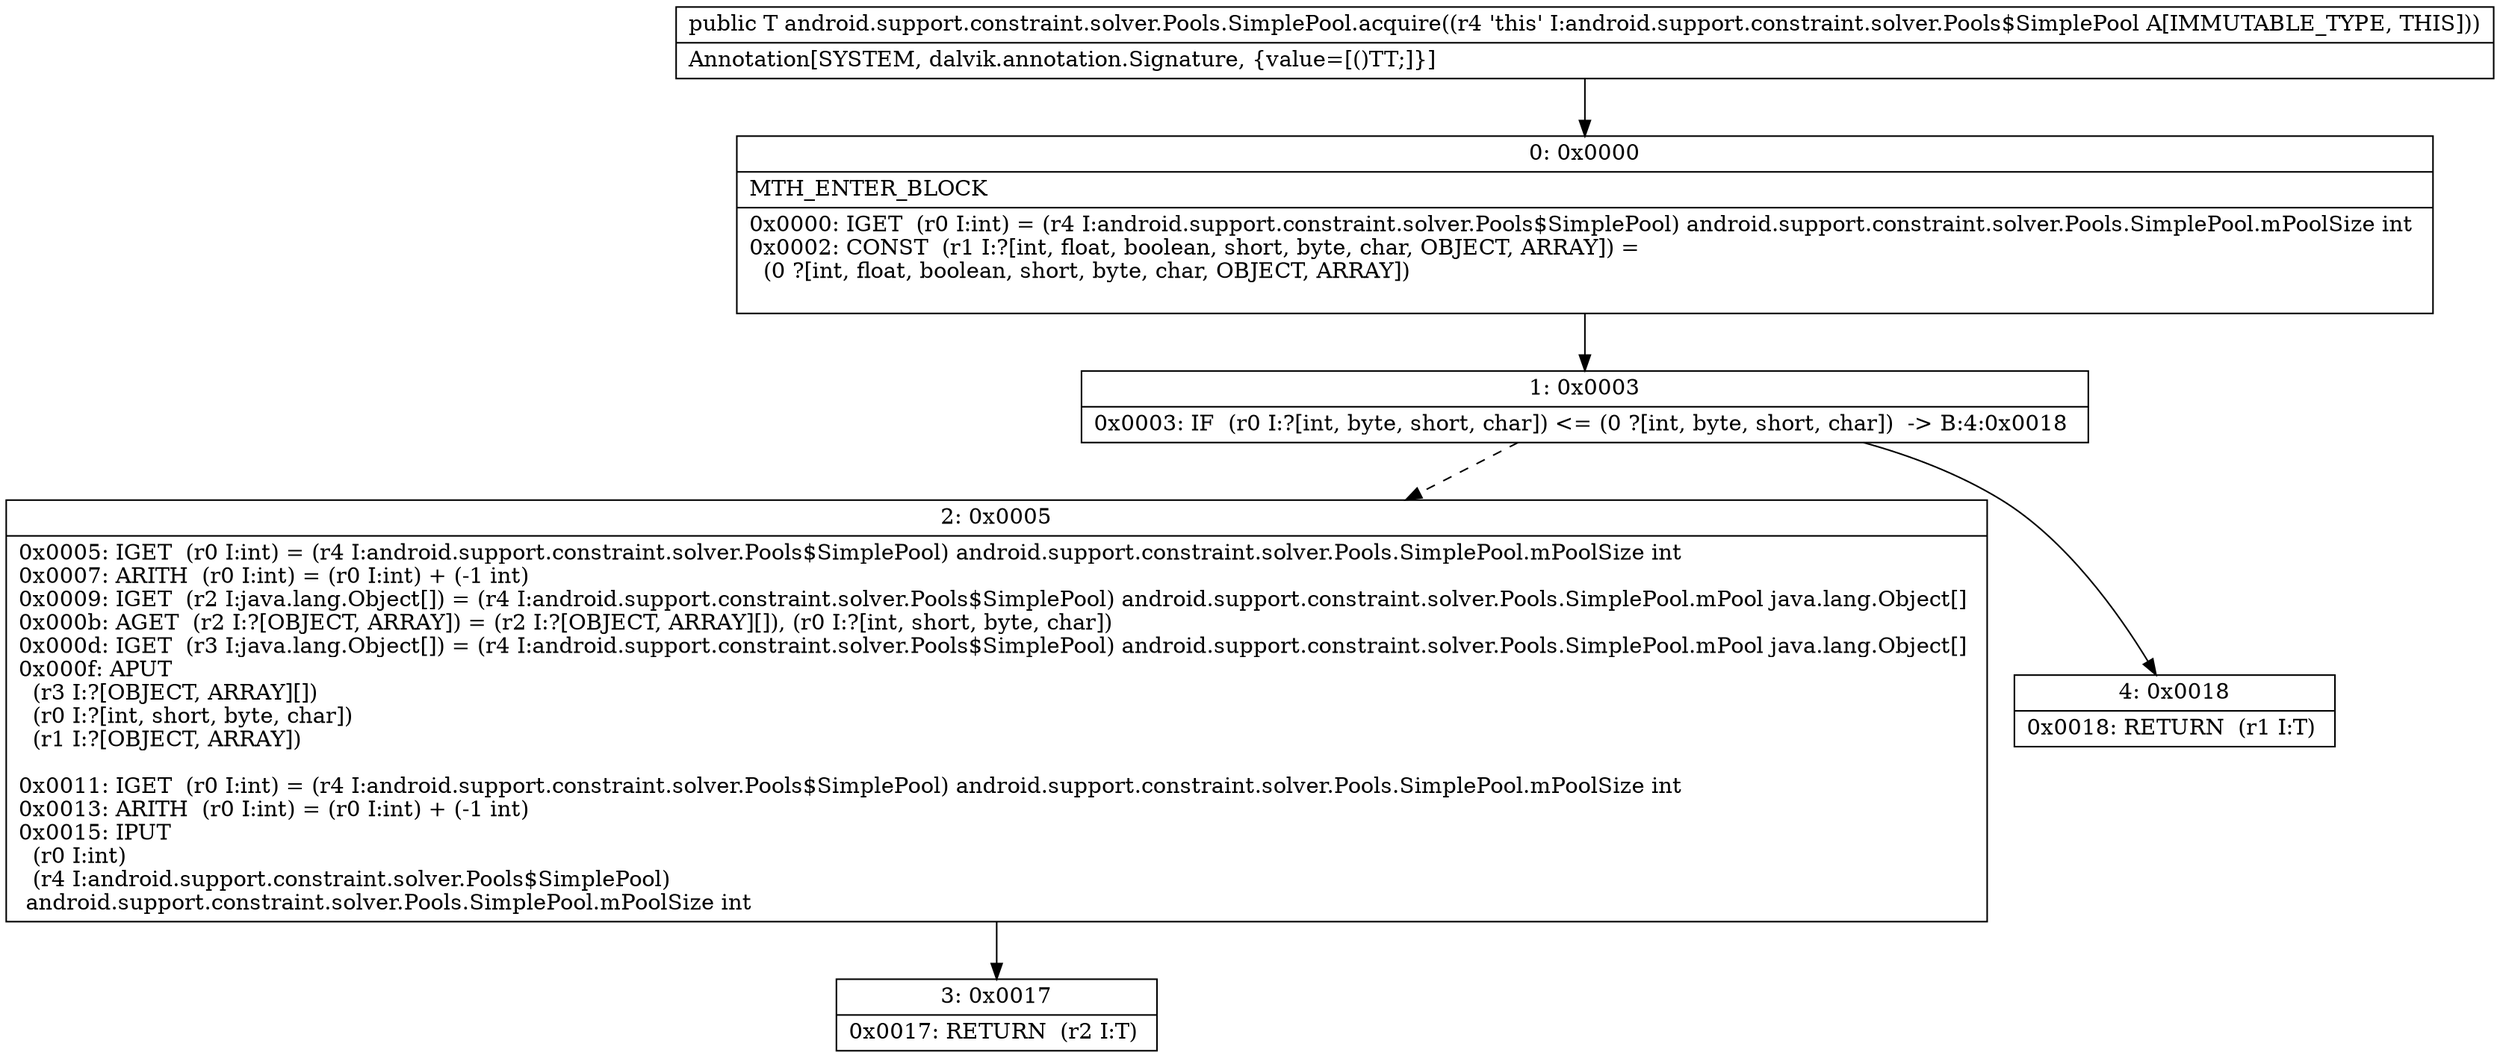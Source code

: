 digraph "CFG forandroid.support.constraint.solver.Pools.SimplePool.acquire()Ljava\/lang\/Object;" {
Node_0 [shape=record,label="{0\:\ 0x0000|MTH_ENTER_BLOCK\l|0x0000: IGET  (r0 I:int) = (r4 I:android.support.constraint.solver.Pools$SimplePool) android.support.constraint.solver.Pools.SimplePool.mPoolSize int \l0x0002: CONST  (r1 I:?[int, float, boolean, short, byte, char, OBJECT, ARRAY]) = \l  (0 ?[int, float, boolean, short, byte, char, OBJECT, ARRAY])\l \l}"];
Node_1 [shape=record,label="{1\:\ 0x0003|0x0003: IF  (r0 I:?[int, byte, short, char]) \<= (0 ?[int, byte, short, char])  \-\> B:4:0x0018 \l}"];
Node_2 [shape=record,label="{2\:\ 0x0005|0x0005: IGET  (r0 I:int) = (r4 I:android.support.constraint.solver.Pools$SimplePool) android.support.constraint.solver.Pools.SimplePool.mPoolSize int \l0x0007: ARITH  (r0 I:int) = (r0 I:int) + (\-1 int) \l0x0009: IGET  (r2 I:java.lang.Object[]) = (r4 I:android.support.constraint.solver.Pools$SimplePool) android.support.constraint.solver.Pools.SimplePool.mPool java.lang.Object[] \l0x000b: AGET  (r2 I:?[OBJECT, ARRAY]) = (r2 I:?[OBJECT, ARRAY][]), (r0 I:?[int, short, byte, char]) \l0x000d: IGET  (r3 I:java.lang.Object[]) = (r4 I:android.support.constraint.solver.Pools$SimplePool) android.support.constraint.solver.Pools.SimplePool.mPool java.lang.Object[] \l0x000f: APUT  \l  (r3 I:?[OBJECT, ARRAY][])\l  (r0 I:?[int, short, byte, char])\l  (r1 I:?[OBJECT, ARRAY])\l \l0x0011: IGET  (r0 I:int) = (r4 I:android.support.constraint.solver.Pools$SimplePool) android.support.constraint.solver.Pools.SimplePool.mPoolSize int \l0x0013: ARITH  (r0 I:int) = (r0 I:int) + (\-1 int) \l0x0015: IPUT  \l  (r0 I:int)\l  (r4 I:android.support.constraint.solver.Pools$SimplePool)\l android.support.constraint.solver.Pools.SimplePool.mPoolSize int \l}"];
Node_3 [shape=record,label="{3\:\ 0x0017|0x0017: RETURN  (r2 I:T) \l}"];
Node_4 [shape=record,label="{4\:\ 0x0018|0x0018: RETURN  (r1 I:T) \l}"];
MethodNode[shape=record,label="{public T android.support.constraint.solver.Pools.SimplePool.acquire((r4 'this' I:android.support.constraint.solver.Pools$SimplePool A[IMMUTABLE_TYPE, THIS]))  | Annotation[SYSTEM, dalvik.annotation.Signature, \{value=[()TT;]\}]\l}"];
MethodNode -> Node_0;
Node_0 -> Node_1;
Node_1 -> Node_2[style=dashed];
Node_1 -> Node_4;
Node_2 -> Node_3;
}

